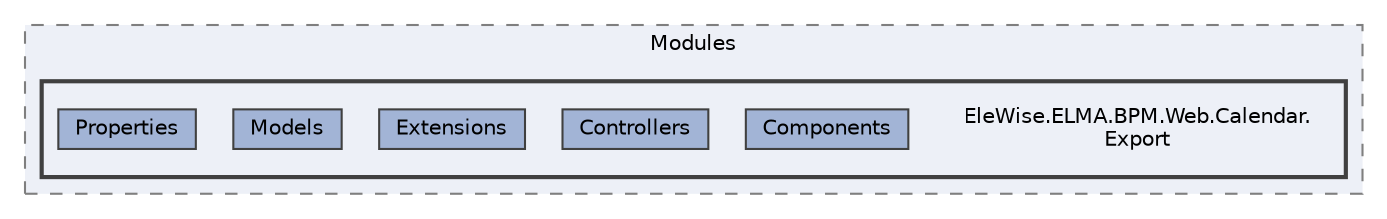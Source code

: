 digraph "Web/Modules/EleWise.ELMA.BPM.Web.Calendar.Export"
{
 // LATEX_PDF_SIZE
  bgcolor="transparent";
  edge [fontname=Helvetica,fontsize=10,labelfontname=Helvetica,labelfontsize=10];
  node [fontname=Helvetica,fontsize=10,shape=box,height=0.2,width=0.4];
  compound=true
  subgraph clusterdir_7ee4616d7792420b09aab8c4c7e23d47 {
    graph [ bgcolor="#edf0f7", pencolor="grey50", label="Modules", fontname=Helvetica,fontsize=10 style="filled,dashed", URL="dir_7ee4616d7792420b09aab8c4c7e23d47.html",tooltip=""]
  subgraph clusterdir_66aae1be6186ba8e0c9d131ff8b3c4fc {
    graph [ bgcolor="#edf0f7", pencolor="grey25", label="", fontname=Helvetica,fontsize=10 style="filled,bold", URL="dir_66aae1be6186ba8e0c9d131ff8b3c4fc.html",tooltip=""]
    dir_66aae1be6186ba8e0c9d131ff8b3c4fc [shape=plaintext, label="EleWise.ELMA.BPM.Web.Calendar.\lExport"];
  dir_f79c079811a7953835dfcc0828a5361e [label="Components", fillcolor="#a2b4d6", color="grey25", style="filled", URL="dir_f79c079811a7953835dfcc0828a5361e.html",tooltip=""];
  dir_fde199cba58f2ed227e017b4182efd44 [label="Controllers", fillcolor="#a2b4d6", color="grey25", style="filled", URL="dir_fde199cba58f2ed227e017b4182efd44.html",tooltip=""];
  dir_c09f13972606dac0d02a303a40633aea [label="Extensions", fillcolor="#a2b4d6", color="grey25", style="filled", URL="dir_c09f13972606dac0d02a303a40633aea.html",tooltip=""];
  dir_481f56d7d62035fb3f2ca38dd79b7e65 [label="Models", fillcolor="#a2b4d6", color="grey25", style="filled", URL="dir_481f56d7d62035fb3f2ca38dd79b7e65.html",tooltip=""];
  dir_6b3cc46422d4d3b7faa21d4606b8f537 [label="Properties", fillcolor="#a2b4d6", color="grey25", style="filled", URL="dir_6b3cc46422d4d3b7faa21d4606b8f537.html",tooltip=""];
  }
  }
}
